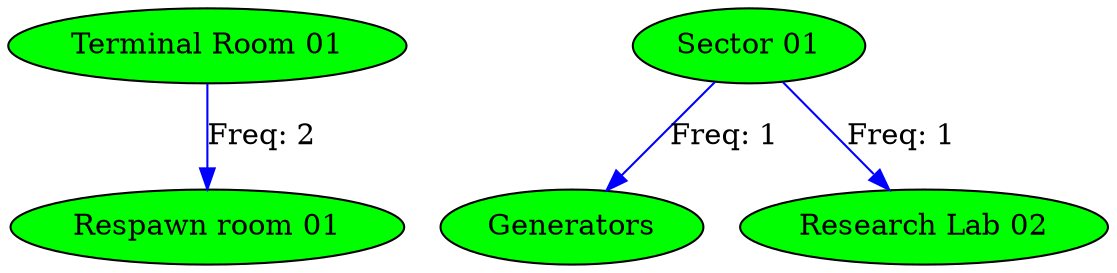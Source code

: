// ['Gats Test 1']
digraph {
	"Terminal Room 01" [label="Terminal Room 01" fillcolor=green style=filled]
	"Respawn room 01" [label="Respawn room 01" fillcolor=green style=filled]
	"Sector 01" [label="Sector 01" fillcolor=green style=filled]
	Generators [label=Generators fillcolor=green style=filled]
	"Research Lab 02" [label="Research Lab 02" fillcolor=green style=filled]
	"Terminal Room 01" -> "Respawn room 01" [label="Freq: 2" color=blue constraint=true]
	"Sector 01" -> Generators [label="Freq: 1" color=blue constraint=true]
	"Sector 01" -> "Research Lab 02" [label="Freq: 1" color=blue constraint=true]
}
